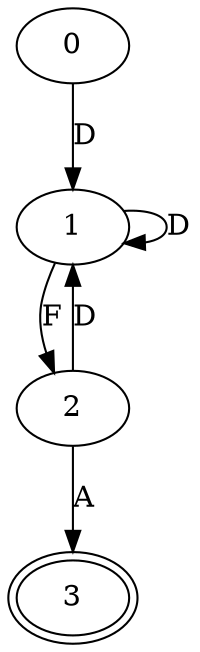 digraph dfa {
  0 -> 1 [ label = "D"];
  1 -> 2 [ label = "F"];
  2 -> 3 [ label = "A"];
  3 [ peripheries = 2 ];
  1 -> 1 [ label = "D"];
  2 -> 1 [ label = "D"];
}